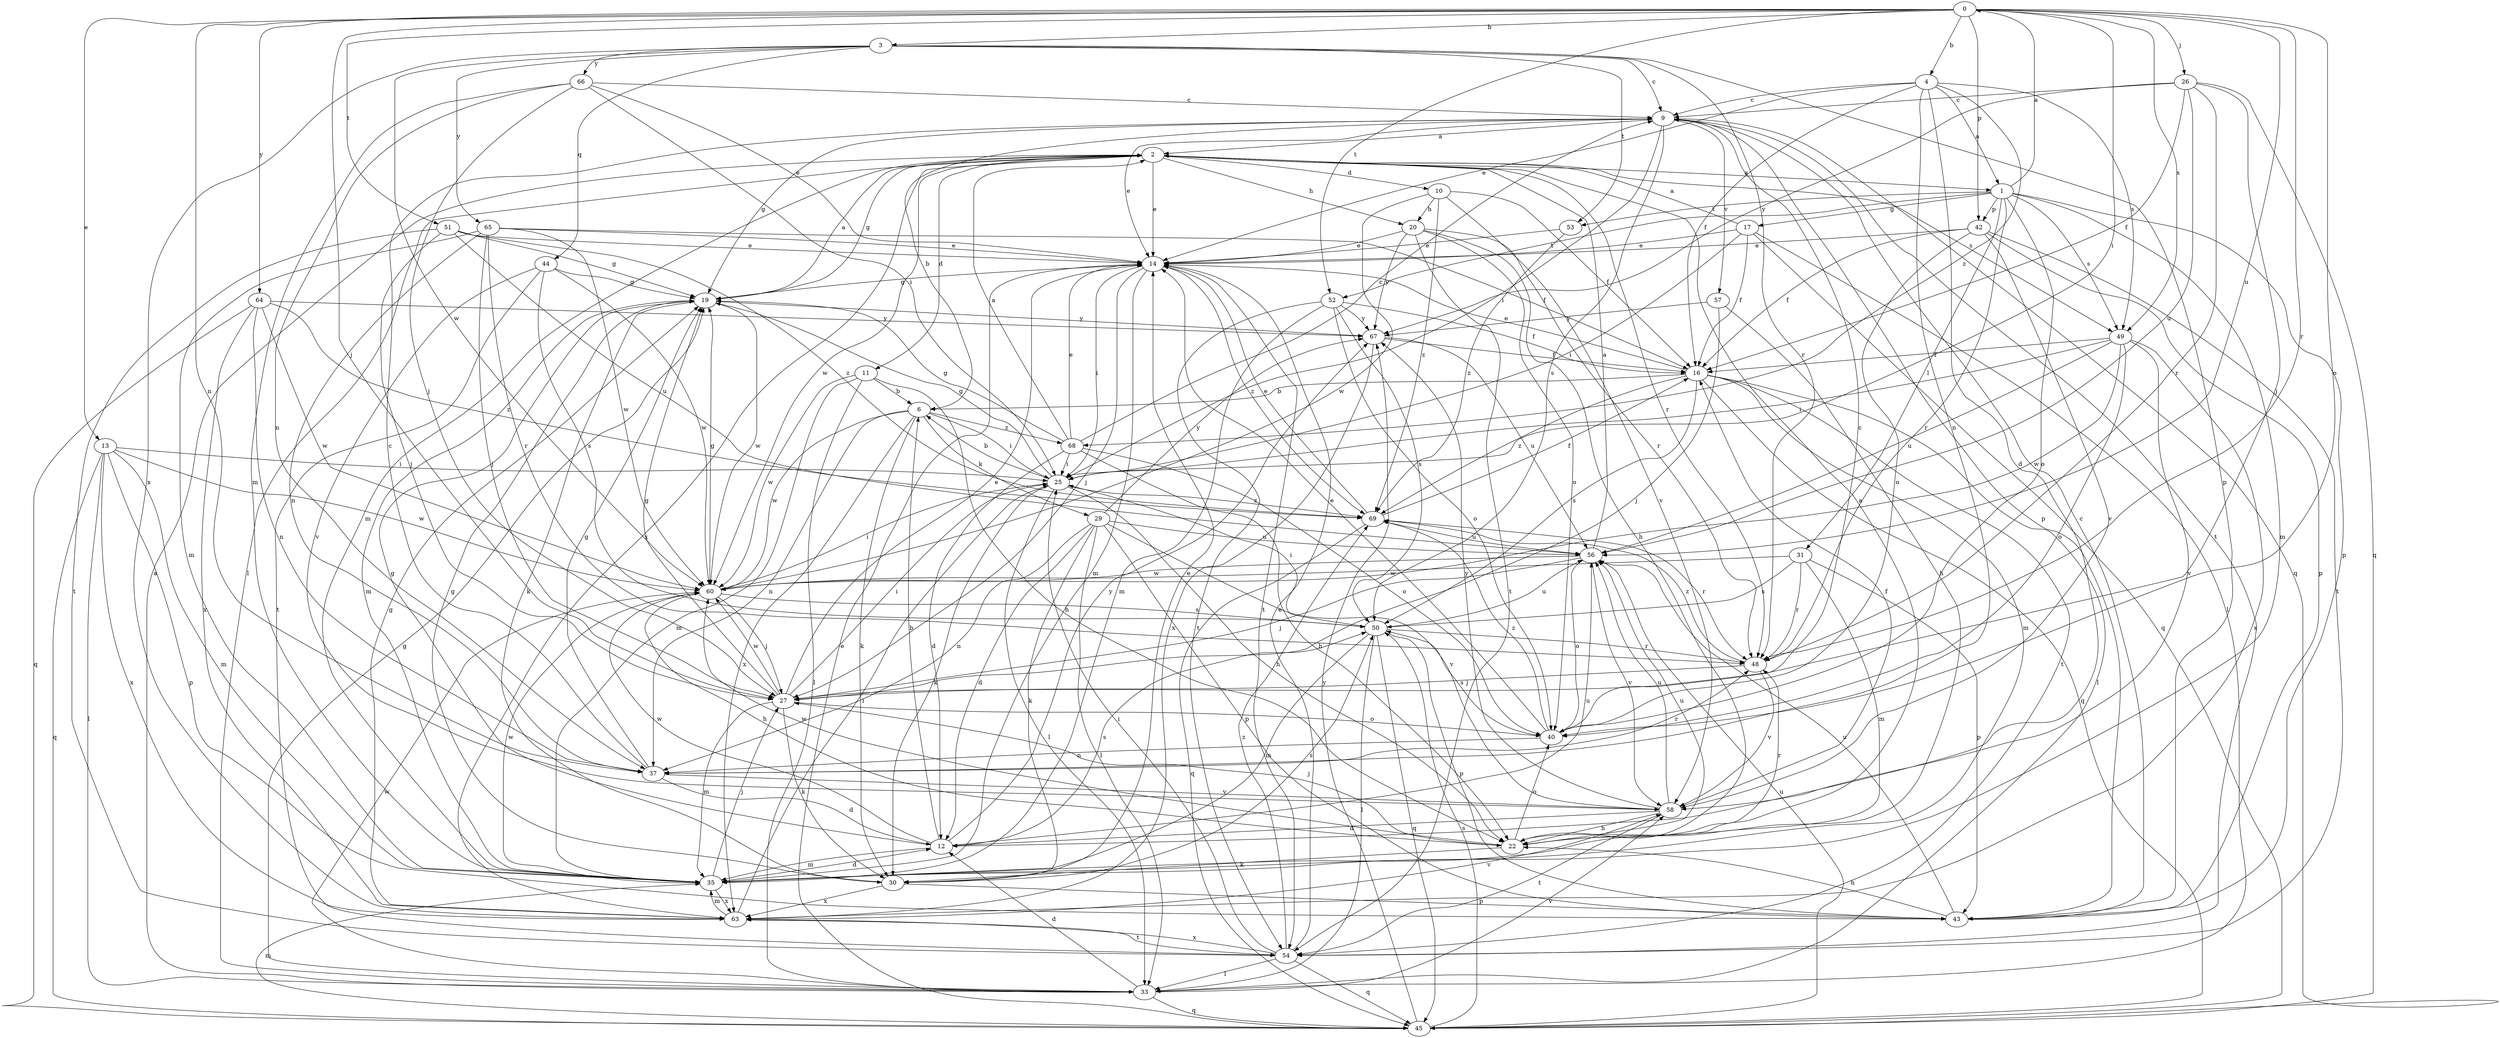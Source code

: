 strict digraph  {
0;
1;
2;
3;
4;
6;
9;
10;
11;
12;
13;
14;
16;
17;
19;
20;
22;
25;
26;
27;
29;
30;
31;
33;
35;
37;
40;
42;
43;
44;
45;
48;
49;
50;
51;
52;
53;
54;
56;
57;
58;
60;
63;
64;
65;
66;
67;
68;
69;
0 -> 3  [label=b];
0 -> 4  [label=b];
0 -> 13  [label=e];
0 -> 25  [label=i];
0 -> 26  [label=j];
0 -> 27  [label=j];
0 -> 37  [label=n];
0 -> 40  [label=o];
0 -> 42  [label=p];
0 -> 48  [label=r];
0 -> 49  [label=s];
0 -> 51  [label=t];
0 -> 52  [label=t];
0 -> 56  [label=u];
0 -> 64  [label=y];
1 -> 0  [label=a];
1 -> 17  [label=g];
1 -> 31  [label=l];
1 -> 35  [label=m];
1 -> 40  [label=o];
1 -> 42  [label=p];
1 -> 43  [label=p];
1 -> 48  [label=r];
1 -> 49  [label=s];
1 -> 52  [label=t];
1 -> 53  [label=t];
2 -> 1  [label=a];
2 -> 10  [label=d];
2 -> 11  [label=d];
2 -> 14  [label=e];
2 -> 19  [label=g];
2 -> 20  [label=h];
2 -> 33  [label=l];
2 -> 35  [label=m];
2 -> 48  [label=r];
2 -> 49  [label=s];
2 -> 60  [label=w];
2 -> 63  [label=x];
3 -> 9  [label=c];
3 -> 43  [label=p];
3 -> 44  [label=q];
3 -> 48  [label=r];
3 -> 53  [label=t];
3 -> 60  [label=w];
3 -> 63  [label=x];
3 -> 65  [label=y];
3 -> 66  [label=y];
4 -> 1  [label=a];
4 -> 9  [label=c];
4 -> 12  [label=d];
4 -> 14  [label=e];
4 -> 16  [label=f];
4 -> 37  [label=n];
4 -> 49  [label=s];
4 -> 68  [label=z];
6 -> 25  [label=i];
6 -> 29  [label=k];
6 -> 30  [label=k];
6 -> 37  [label=n];
6 -> 60  [label=w];
6 -> 63  [label=x];
6 -> 68  [label=z];
9 -> 2  [label=a];
9 -> 6  [label=b];
9 -> 14  [label=e];
9 -> 19  [label=g];
9 -> 25  [label=i];
9 -> 43  [label=p];
9 -> 45  [label=q];
9 -> 50  [label=s];
9 -> 54  [label=t];
9 -> 57  [label=v];
10 -> 16  [label=f];
10 -> 20  [label=h];
10 -> 58  [label=v];
10 -> 60  [label=w];
10 -> 69  [label=z];
11 -> 6  [label=b];
11 -> 22  [label=h];
11 -> 33  [label=l];
11 -> 35  [label=m];
11 -> 60  [label=w];
12 -> 6  [label=b];
12 -> 19  [label=g];
12 -> 35  [label=m];
12 -> 50  [label=s];
12 -> 56  [label=u];
12 -> 60  [label=w];
12 -> 67  [label=y];
13 -> 25  [label=i];
13 -> 33  [label=l];
13 -> 35  [label=m];
13 -> 43  [label=p];
13 -> 45  [label=q];
13 -> 60  [label=w];
13 -> 63  [label=x];
14 -> 19  [label=g];
14 -> 25  [label=i];
14 -> 27  [label=j];
14 -> 35  [label=m];
14 -> 54  [label=t];
14 -> 69  [label=z];
16 -> 6  [label=b];
16 -> 14  [label=e];
16 -> 33  [label=l];
16 -> 35  [label=m];
16 -> 45  [label=q];
16 -> 50  [label=s];
16 -> 54  [label=t];
16 -> 69  [label=z];
17 -> 2  [label=a];
17 -> 14  [label=e];
17 -> 16  [label=f];
17 -> 25  [label=i];
17 -> 33  [label=l];
17 -> 45  [label=q];
19 -> 2  [label=a];
19 -> 30  [label=k];
19 -> 35  [label=m];
19 -> 60  [label=w];
19 -> 67  [label=y];
20 -> 14  [label=e];
20 -> 22  [label=h];
20 -> 40  [label=o];
20 -> 48  [label=r];
20 -> 54  [label=t];
20 -> 67  [label=y];
22 -> 2  [label=a];
22 -> 27  [label=j];
22 -> 30  [label=k];
22 -> 40  [label=o];
22 -> 48  [label=r];
22 -> 56  [label=u];
22 -> 60  [label=w];
25 -> 6  [label=b];
25 -> 19  [label=g];
25 -> 22  [label=h];
25 -> 30  [label=k];
25 -> 33  [label=l];
25 -> 69  [label=z];
26 -> 9  [label=c];
26 -> 16  [label=f];
26 -> 27  [label=j];
26 -> 45  [label=q];
26 -> 48  [label=r];
26 -> 56  [label=u];
26 -> 67  [label=y];
27 -> 14  [label=e];
27 -> 19  [label=g];
27 -> 25  [label=i];
27 -> 30  [label=k];
27 -> 35  [label=m];
27 -> 40  [label=o];
27 -> 60  [label=w];
29 -> 12  [label=d];
29 -> 30  [label=k];
29 -> 33  [label=l];
29 -> 37  [label=n];
29 -> 43  [label=p];
29 -> 56  [label=u];
29 -> 58  [label=v];
29 -> 67  [label=y];
30 -> 14  [label=e];
30 -> 19  [label=g];
30 -> 43  [label=p];
30 -> 50  [label=s];
30 -> 63  [label=x];
31 -> 35  [label=m];
31 -> 43  [label=p];
31 -> 48  [label=r];
31 -> 50  [label=s];
31 -> 60  [label=w];
33 -> 2  [label=a];
33 -> 12  [label=d];
33 -> 19  [label=g];
33 -> 45  [label=q];
33 -> 58  [label=v];
33 -> 60  [label=w];
35 -> 12  [label=d];
35 -> 27  [label=j];
35 -> 60  [label=w];
35 -> 63  [label=x];
37 -> 9  [label=c];
37 -> 12  [label=d];
37 -> 19  [label=g];
37 -> 48  [label=r];
37 -> 58  [label=v];
40 -> 9  [label=c];
40 -> 14  [label=e];
40 -> 37  [label=n];
40 -> 50  [label=s];
40 -> 69  [label=z];
42 -> 14  [label=e];
42 -> 16  [label=f];
42 -> 40  [label=o];
42 -> 43  [label=p];
42 -> 54  [label=t];
42 -> 58  [label=v];
43 -> 9  [label=c];
43 -> 22  [label=h];
43 -> 56  [label=u];
44 -> 19  [label=g];
44 -> 50  [label=s];
44 -> 54  [label=t];
44 -> 58  [label=v];
44 -> 60  [label=w];
45 -> 14  [label=e];
45 -> 35  [label=m];
45 -> 50  [label=s];
45 -> 56  [label=u];
45 -> 67  [label=y];
48 -> 27  [label=j];
48 -> 58  [label=v];
48 -> 69  [label=z];
49 -> 16  [label=f];
49 -> 25  [label=i];
49 -> 40  [label=o];
49 -> 56  [label=u];
49 -> 58  [label=v];
49 -> 60  [label=w];
49 -> 63  [label=x];
50 -> 25  [label=i];
50 -> 33  [label=l];
50 -> 35  [label=m];
50 -> 43  [label=p];
50 -> 45  [label=q];
50 -> 48  [label=r];
50 -> 56  [label=u];
51 -> 14  [label=e];
51 -> 19  [label=g];
51 -> 27  [label=j];
51 -> 54  [label=t];
51 -> 56  [label=u];
51 -> 69  [label=z];
52 -> 16  [label=f];
52 -> 35  [label=m];
52 -> 40  [label=o];
52 -> 50  [label=s];
52 -> 54  [label=t];
52 -> 67  [label=y];
53 -> 14  [label=e];
53 -> 69  [label=z];
54 -> 14  [label=e];
54 -> 25  [label=i];
54 -> 33  [label=l];
54 -> 45  [label=q];
54 -> 63  [label=x];
54 -> 69  [label=z];
56 -> 2  [label=a];
56 -> 27  [label=j];
56 -> 40  [label=o];
56 -> 58  [label=v];
56 -> 60  [label=w];
57 -> 22  [label=h];
57 -> 27  [label=j];
57 -> 67  [label=y];
58 -> 12  [label=d];
58 -> 16  [label=f];
58 -> 22  [label=h];
58 -> 54  [label=t];
58 -> 56  [label=u];
58 -> 67  [label=y];
60 -> 19  [label=g];
60 -> 22  [label=h];
60 -> 25  [label=i];
60 -> 27  [label=j];
60 -> 50  [label=s];
63 -> 19  [label=g];
63 -> 25  [label=i];
63 -> 35  [label=m];
63 -> 54  [label=t];
63 -> 58  [label=v];
64 -> 37  [label=n];
64 -> 45  [label=q];
64 -> 60  [label=w];
64 -> 63  [label=x];
64 -> 67  [label=y];
64 -> 69  [label=z];
65 -> 14  [label=e];
65 -> 16  [label=f];
65 -> 27  [label=j];
65 -> 35  [label=m];
65 -> 37  [label=n];
65 -> 48  [label=r];
65 -> 60  [label=w];
66 -> 9  [label=c];
66 -> 14  [label=e];
66 -> 25  [label=i];
66 -> 27  [label=j];
66 -> 35  [label=m];
66 -> 37  [label=n];
67 -> 16  [label=f];
67 -> 56  [label=u];
67 -> 63  [label=x];
68 -> 2  [label=a];
68 -> 9  [label=c];
68 -> 12  [label=d];
68 -> 14  [label=e];
68 -> 19  [label=g];
68 -> 22  [label=h];
68 -> 25  [label=i];
68 -> 40  [label=o];
69 -> 14  [label=e];
69 -> 16  [label=f];
69 -> 45  [label=q];
69 -> 48  [label=r];
69 -> 56  [label=u];
}
